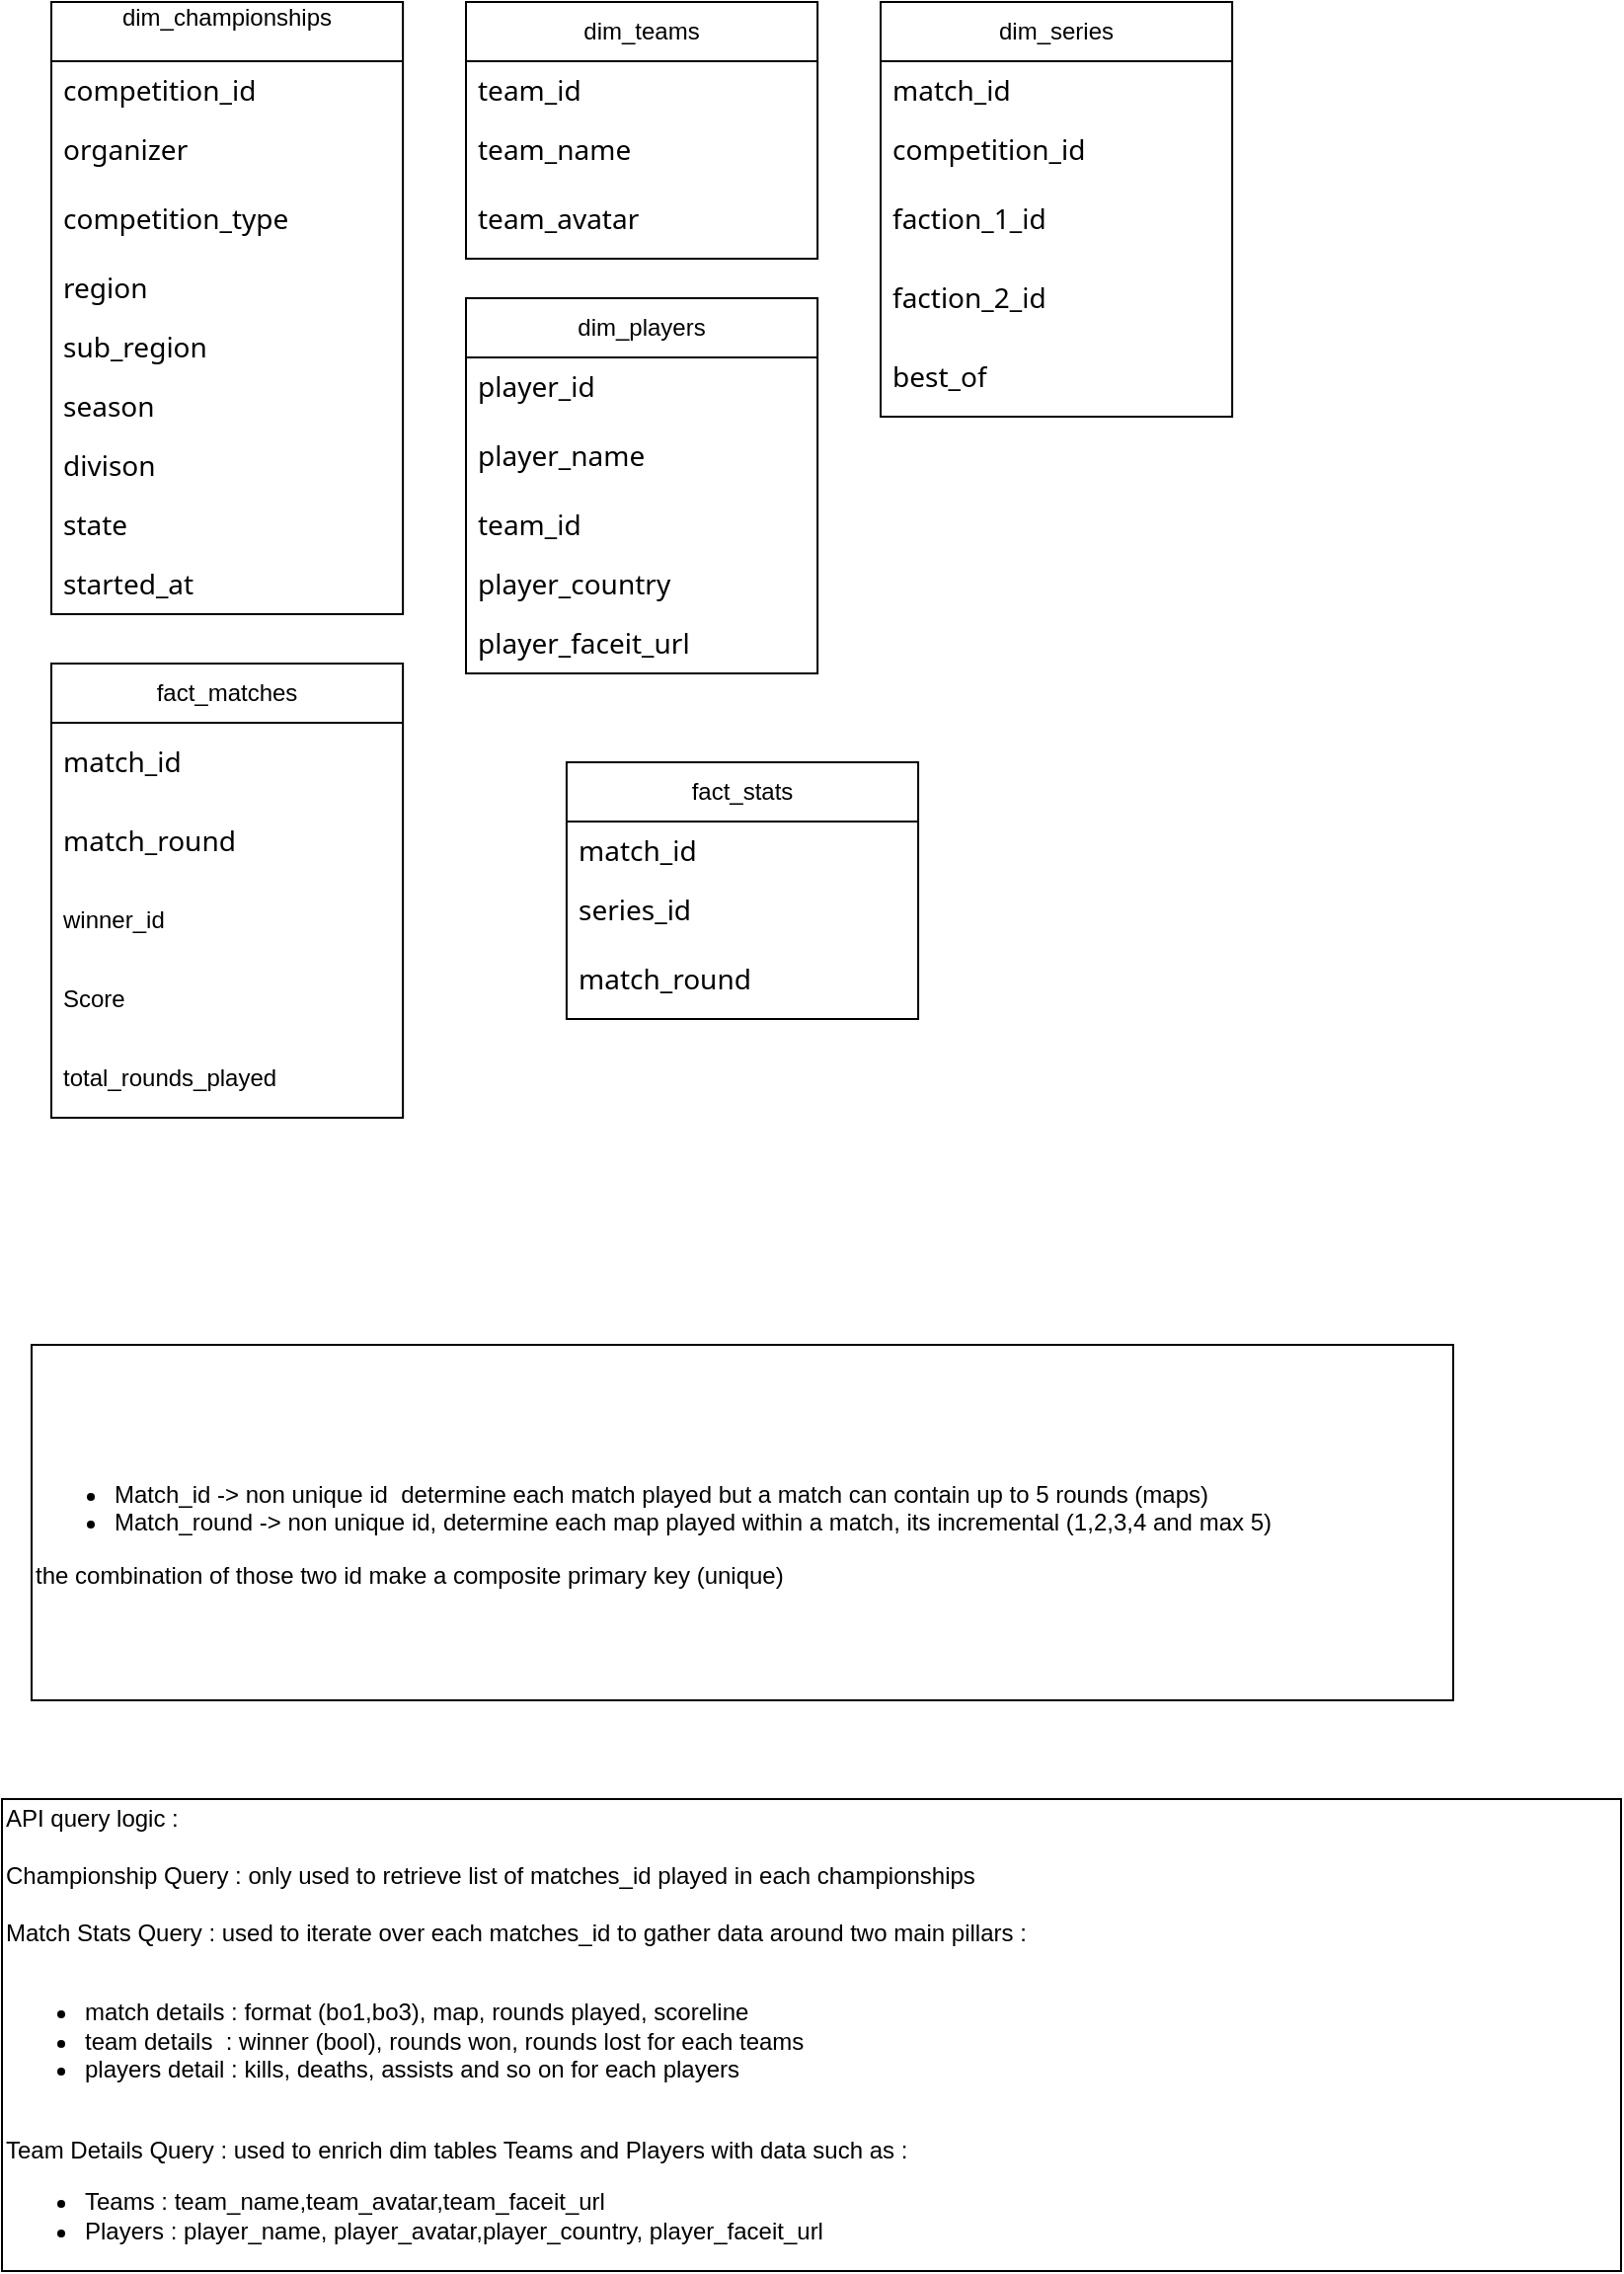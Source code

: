 <mxfile version="28.0.7">
  <diagram name="Page-1" id="d9HqZ03SX1EYeeWls_Qq">
    <mxGraphModel dx="1042" dy="527" grid="1" gridSize="10" guides="1" tooltips="1" connect="1" arrows="1" fold="1" page="1" pageScale="1" pageWidth="827" pageHeight="1169" math="0" shadow="0">
      <root>
        <mxCell id="0" />
        <mxCell id="1" parent="0" />
        <mxCell id="qqcUrbFprioC642Xm6ZQ-74" value="dim_championships&lt;div&gt;&lt;br&gt;&lt;/div&gt;" style="swimlane;fontStyle=0;childLayout=stackLayout;horizontal=1;startSize=30;horizontalStack=0;resizeParent=1;resizeParentMax=0;resizeLast=0;collapsible=1;marginBottom=0;whiteSpace=wrap;html=1;" parent="1" vertex="1">
          <mxGeometry x="30" y="20" width="178.06" height="310" as="geometry" />
        </mxCell>
        <mxCell id="qqcUrbFprioC642Xm6ZQ-75" value="&lt;div style=&quot;text-align: right;&quot;&gt;&lt;font face=&quot;Segoe WPC, Segoe UI, sans-serif&quot;&gt;&lt;span style=&quot;font-size: 14px;&quot;&gt;&lt;span style=&quot;background-color: transparent;&quot;&gt;competition_id&lt;/span&gt;&lt;span style=&quot;background-color: transparent; white-space: pre;&quot;&gt;&#x9;&lt;/span&gt;&lt;/span&gt;&lt;/font&gt;&lt;/div&gt;" style="text;strokeColor=none;fillColor=none;align=left;verticalAlign=middle;spacingLeft=4;spacingRight=4;overflow=hidden;points=[[0,0.5],[1,0.5]];portConstraint=eastwest;rotatable=0;whiteSpace=wrap;html=1;" parent="qqcUrbFprioC642Xm6ZQ-74" vertex="1">
          <mxGeometry y="30" width="178.06" height="30" as="geometry" />
        </mxCell>
        <mxCell id="qqcUrbFprioC642Xm6ZQ-76" value="&lt;span style=&quot;font-family: &amp;quot;Segoe WPC&amp;quot;, &amp;quot;Segoe UI&amp;quot;, sans-serif; font-size: 14px; text-align: right; background-color: transparent;&quot;&gt;organizer&lt;/span&gt;&lt;span style=&quot;font-family: &amp;quot;Segoe WPC&amp;quot;, &amp;quot;Segoe UI&amp;quot;, sans-serif; font-size: 14px; text-align: right; background-color: transparent; white-space: pre;&quot;&gt;&#x9;&lt;/span&gt;" style="text;strokeColor=none;fillColor=none;align=left;verticalAlign=middle;spacingLeft=4;spacingRight=4;overflow=hidden;points=[[0,0.5],[1,0.5]];portConstraint=eastwest;rotatable=0;whiteSpace=wrap;html=1;" parent="qqcUrbFprioC642Xm6ZQ-74" vertex="1">
          <mxGeometry y="60" width="178.06" height="30" as="geometry" />
        </mxCell>
        <mxCell id="qqcUrbFprioC642Xm6ZQ-77" value="&lt;span style=&quot;background-color: transparent; font-family: &amp;quot;Segoe WPC&amp;quot;, &amp;quot;Segoe UI&amp;quot;, sans-serif; font-size: 14px; text-align: right;&quot;&gt;competition_type&lt;/span&gt;&lt;span style=&quot;background-color: transparent; font-family: &amp;quot;Segoe WPC&amp;quot;, &amp;quot;Segoe UI&amp;quot;, sans-serif; font-size: 14px; text-align: right; white-space: pre;&quot;&gt;&#x9;&lt;/span&gt;" style="text;strokeColor=none;fillColor=none;align=left;verticalAlign=middle;spacingLeft=4;spacingRight=4;overflow=hidden;points=[[0,0.5],[1,0.5]];portConstraint=eastwest;rotatable=0;whiteSpace=wrap;html=1;" parent="qqcUrbFprioC642Xm6ZQ-74" vertex="1">
          <mxGeometry y="90" width="178.06" height="40" as="geometry" />
        </mxCell>
        <mxCell id="qqcUrbFprioC642Xm6ZQ-82" value="&lt;div style=&quot;text-align: right;&quot;&gt;&lt;span style=&quot;background-color: transparent; color: light-dark(rgb(0, 0, 0), rgb(255, 255, 255)); font-size: 14px;&quot;&gt;&lt;font face=&quot;Segoe WPC, Segoe UI, sans-serif&quot;&gt;region&lt;/font&gt;&lt;/span&gt;&lt;/div&gt;" style="text;strokeColor=none;fillColor=none;align=left;verticalAlign=middle;spacingLeft=4;spacingRight=4;overflow=hidden;points=[[0,0.5],[1,0.5]];portConstraint=eastwest;rotatable=0;whiteSpace=wrap;html=1;" parent="qqcUrbFprioC642Xm6ZQ-74" vertex="1">
          <mxGeometry y="130" width="178.06" height="30" as="geometry" />
        </mxCell>
        <mxCell id="qqcUrbFprioC642Xm6ZQ-83" value="&lt;div style=&quot;text-align: right;&quot;&gt;&lt;span style=&quot;background-color: transparent; color: light-dark(rgb(0, 0, 0), rgb(255, 255, 255)); font-size: 14px;&quot;&gt;&lt;font face=&quot;Segoe WPC, Segoe UI, sans-serif&quot;&gt;sub_region&lt;/font&gt;&lt;/span&gt;&lt;/div&gt;" style="text;strokeColor=none;fillColor=none;align=left;verticalAlign=middle;spacingLeft=4;spacingRight=4;overflow=hidden;points=[[0,0.5],[1,0.5]];portConstraint=eastwest;rotatable=0;whiteSpace=wrap;html=1;" parent="qqcUrbFprioC642Xm6ZQ-74" vertex="1">
          <mxGeometry y="160" width="178.06" height="30" as="geometry" />
        </mxCell>
        <mxCell id="qqcUrbFprioC642Xm6ZQ-84" value="&lt;div style=&quot;text-align: right;&quot;&gt;&lt;span style=&quot;background-color: transparent; color: light-dark(rgb(0, 0, 0), rgb(255, 255, 255)); font-size: 14px;&quot;&gt;&lt;font face=&quot;Segoe WPC, Segoe UI, sans-serif&quot;&gt;season&lt;/font&gt;&lt;/span&gt;&lt;/div&gt;" style="text;strokeColor=none;fillColor=none;align=left;verticalAlign=middle;spacingLeft=4;spacingRight=4;overflow=hidden;points=[[0,0.5],[1,0.5]];portConstraint=eastwest;rotatable=0;whiteSpace=wrap;html=1;" parent="qqcUrbFprioC642Xm6ZQ-74" vertex="1">
          <mxGeometry y="190" width="178.06" height="30" as="geometry" />
        </mxCell>
        <mxCell id="qqcUrbFprioC642Xm6ZQ-85" value="&lt;div style=&quot;text-align: right;&quot;&gt;&lt;span style=&quot;background-color: transparent; color: light-dark(rgb(0, 0, 0), rgb(255, 255, 255)); font-size: 14px;&quot;&gt;&lt;font face=&quot;Segoe WPC, Segoe UI, sans-serif&quot;&gt;divison&lt;/font&gt;&lt;/span&gt;&lt;/div&gt;" style="text;strokeColor=none;fillColor=none;align=left;verticalAlign=middle;spacingLeft=4;spacingRight=4;overflow=hidden;points=[[0,0.5],[1,0.5]];portConstraint=eastwest;rotatable=0;whiteSpace=wrap;html=1;" parent="qqcUrbFprioC642Xm6ZQ-74" vertex="1">
          <mxGeometry y="220" width="178.06" height="30" as="geometry" />
        </mxCell>
        <mxCell id="qqcUrbFprioC642Xm6ZQ-86" value="&lt;div style=&quot;text-align: right;&quot;&gt;&lt;span style=&quot;background-color: transparent; color: light-dark(rgb(0, 0, 0), rgb(255, 255, 255)); font-size: 14px;&quot;&gt;&lt;font face=&quot;Segoe WPC, Segoe UI, sans-serif&quot;&gt;state&lt;/font&gt;&lt;/span&gt;&lt;/div&gt;" style="text;strokeColor=none;fillColor=none;align=left;verticalAlign=middle;spacingLeft=4;spacingRight=4;overflow=hidden;points=[[0,0.5],[1,0.5]];portConstraint=eastwest;rotatable=0;whiteSpace=wrap;html=1;" parent="qqcUrbFprioC642Xm6ZQ-74" vertex="1">
          <mxGeometry y="250" width="178.06" height="30" as="geometry" />
        </mxCell>
        <mxCell id="qqcUrbFprioC642Xm6ZQ-87" value="&lt;div style=&quot;text-align: right;&quot;&gt;&lt;span style=&quot;background-color: transparent; color: light-dark(rgb(0, 0, 0), rgb(255, 255, 255)); font-size: 14px;&quot;&gt;&lt;font face=&quot;Segoe WPC, Segoe UI, sans-serif&quot;&gt;started_at&lt;/font&gt;&lt;/span&gt;&lt;/div&gt;" style="text;strokeColor=none;fillColor=none;align=left;verticalAlign=middle;spacingLeft=4;spacingRight=4;overflow=hidden;points=[[0,0.5],[1,0.5]];portConstraint=eastwest;rotatable=0;whiteSpace=wrap;html=1;" parent="qqcUrbFprioC642Xm6ZQ-74" vertex="1">
          <mxGeometry y="280" width="178.06" height="30" as="geometry" />
        </mxCell>
        <mxCell id="qqcUrbFprioC642Xm6ZQ-88" value="&lt;div&gt;dim_teams&lt;/div&gt;" style="swimlane;fontStyle=0;childLayout=stackLayout;horizontal=1;startSize=30;horizontalStack=0;resizeParent=1;resizeParentMax=0;resizeLast=0;collapsible=1;marginBottom=0;whiteSpace=wrap;html=1;" parent="1" vertex="1">
          <mxGeometry x="240" y="20" width="178.06" height="130" as="geometry" />
        </mxCell>
        <mxCell id="qqcUrbFprioC642Xm6ZQ-89" value="&lt;div style=&quot;text-align: right;&quot;&gt;&lt;font face=&quot;Segoe WPC, Segoe UI, sans-serif&quot;&gt;&lt;span style=&quot;font-size: 14px;&quot;&gt;team_id&lt;/span&gt;&lt;/font&gt;&lt;/div&gt;" style="text;strokeColor=none;fillColor=none;align=left;verticalAlign=middle;spacingLeft=4;spacingRight=4;overflow=hidden;points=[[0,0.5],[1,0.5]];portConstraint=eastwest;rotatable=0;whiteSpace=wrap;html=1;" parent="qqcUrbFprioC642Xm6ZQ-88" vertex="1">
          <mxGeometry y="30" width="178.06" height="30" as="geometry" />
        </mxCell>
        <mxCell id="qqcUrbFprioC642Xm6ZQ-90" value="&lt;div style=&quot;text-align: right;&quot;&gt;&lt;span style=&quot;background-color: transparent; color: light-dark(rgb(0, 0, 0), rgb(255, 255, 255)); font-size: 14px;&quot;&gt;&lt;font face=&quot;Segoe WPC, Segoe UI, sans-serif&quot;&gt;team_name&lt;/font&gt;&lt;/span&gt;&lt;/div&gt;" style="text;strokeColor=none;fillColor=none;align=left;verticalAlign=middle;spacingLeft=4;spacingRight=4;overflow=hidden;points=[[0,0.5],[1,0.5]];portConstraint=eastwest;rotatable=0;whiteSpace=wrap;html=1;" parent="qqcUrbFprioC642Xm6ZQ-88" vertex="1">
          <mxGeometry y="60" width="178.06" height="30" as="geometry" />
        </mxCell>
        <mxCell id="qqcUrbFprioC642Xm6ZQ-91" value="&lt;div style=&quot;text-align: right;&quot;&gt;&lt;span style=&quot;background-color: transparent; color: light-dark(rgb(0, 0, 0), rgb(255, 255, 255)); font-size: 14px;&quot;&gt;&lt;font face=&quot;Segoe WPC, Segoe UI, sans-serif&quot;&gt;team_avatar&lt;/font&gt;&lt;/span&gt;&lt;/div&gt;" style="text;strokeColor=none;fillColor=none;align=left;verticalAlign=middle;spacingLeft=4;spacingRight=4;overflow=hidden;points=[[0,0.5],[1,0.5]];portConstraint=eastwest;rotatable=0;whiteSpace=wrap;html=1;" parent="qqcUrbFprioC642Xm6ZQ-88" vertex="1">
          <mxGeometry y="90" width="178.06" height="40" as="geometry" />
        </mxCell>
        <mxCell id="qqcUrbFprioC642Xm6ZQ-98" value="&lt;div&gt;dim_players&lt;/div&gt;" style="swimlane;fontStyle=0;childLayout=stackLayout;horizontal=1;startSize=30;horizontalStack=0;resizeParent=1;resizeParentMax=0;resizeLast=0;collapsible=1;marginBottom=0;whiteSpace=wrap;html=1;" parent="1" vertex="1">
          <mxGeometry x="240" y="170" width="178.06" height="190" as="geometry" />
        </mxCell>
        <mxCell id="qqcUrbFprioC642Xm6ZQ-100" value="&lt;div style=&quot;text-align: right;&quot;&gt;&lt;span style=&quot;background-color: transparent; color: light-dark(rgb(0, 0, 0), rgb(255, 255, 255)); font-size: 14px;&quot;&gt;&lt;font face=&quot;Segoe WPC, Segoe UI, sans-serif&quot;&gt;player_id&lt;/font&gt;&lt;/span&gt;&lt;/div&gt;" style="text;strokeColor=none;fillColor=none;align=left;verticalAlign=middle;spacingLeft=4;spacingRight=4;overflow=hidden;points=[[0,0.5],[1,0.5]];portConstraint=eastwest;rotatable=0;whiteSpace=wrap;html=1;" parent="qqcUrbFprioC642Xm6ZQ-98" vertex="1">
          <mxGeometry y="30" width="178.06" height="30" as="geometry" />
        </mxCell>
        <mxCell id="qqcUrbFprioC642Xm6ZQ-101" value="&lt;div style=&quot;text-align: right;&quot;&gt;&lt;span style=&quot;background-color: transparent; color: light-dark(rgb(0, 0, 0), rgb(255, 255, 255)); font-size: 14px;&quot;&gt;&lt;font face=&quot;Segoe WPC, Segoe UI, sans-serif&quot;&gt;player_name&lt;/font&gt;&lt;/span&gt;&lt;/div&gt;" style="text;strokeColor=none;fillColor=none;align=left;verticalAlign=middle;spacingLeft=4;spacingRight=4;overflow=hidden;points=[[0,0.5],[1,0.5]];portConstraint=eastwest;rotatable=0;whiteSpace=wrap;html=1;" parent="qqcUrbFprioC642Xm6ZQ-98" vertex="1">
          <mxGeometry y="60" width="178.06" height="40" as="geometry" />
        </mxCell>
        <mxCell id="qqcUrbFprioC642Xm6ZQ-99" value="&lt;div style=&quot;text-align: right;&quot;&gt;&lt;font face=&quot;Segoe WPC, Segoe UI, sans-serif&quot;&gt;&lt;span style=&quot;font-size: 14px;&quot;&gt;team_id&lt;/span&gt;&lt;/font&gt;&lt;/div&gt;" style="text;strokeColor=none;fillColor=none;align=left;verticalAlign=middle;spacingLeft=4;spacingRight=4;overflow=hidden;points=[[0,0.5],[1,0.5]];portConstraint=eastwest;rotatable=0;whiteSpace=wrap;html=1;" parent="qqcUrbFprioC642Xm6ZQ-98" vertex="1">
          <mxGeometry y="100" width="178.06" height="30" as="geometry" />
        </mxCell>
        <mxCell id="qqcUrbFprioC642Xm6ZQ-102" value="&lt;div style=&quot;text-align: right;&quot;&gt;&lt;font face=&quot;Segoe WPC, Segoe UI, sans-serif&quot;&gt;&lt;span style=&quot;font-size: 14px;&quot;&gt;player_country&lt;/span&gt;&lt;/font&gt;&lt;/div&gt;" style="text;strokeColor=none;fillColor=none;align=left;verticalAlign=middle;spacingLeft=4;spacingRight=4;overflow=hidden;points=[[0,0.5],[1,0.5]];portConstraint=eastwest;rotatable=0;whiteSpace=wrap;html=1;" parent="qqcUrbFprioC642Xm6ZQ-98" vertex="1">
          <mxGeometry y="130" width="178.06" height="30" as="geometry" />
        </mxCell>
        <mxCell id="qqcUrbFprioC642Xm6ZQ-103" value="&lt;div style=&quot;text-align: right;&quot;&gt;&lt;font face=&quot;Segoe WPC, Segoe UI, sans-serif&quot;&gt;&lt;span style=&quot;font-size: 14px;&quot;&gt;player_faceit_url&lt;/span&gt;&lt;/font&gt;&lt;/div&gt;" style="text;strokeColor=none;fillColor=none;align=left;verticalAlign=middle;spacingLeft=4;spacingRight=4;overflow=hidden;points=[[0,0.5],[1,0.5]];portConstraint=eastwest;rotatable=0;whiteSpace=wrap;html=1;" parent="qqcUrbFprioC642Xm6ZQ-98" vertex="1">
          <mxGeometry y="160" width="178.06" height="30" as="geometry" />
        </mxCell>
        <mxCell id="qqcUrbFprioC642Xm6ZQ-104" value="&lt;div&gt;dim_series&lt;/div&gt;" style="swimlane;fontStyle=0;childLayout=stackLayout;horizontal=1;startSize=30;horizontalStack=0;resizeParent=1;resizeParentMax=0;resizeLast=0;collapsible=1;marginBottom=0;whiteSpace=wrap;html=1;" parent="1" vertex="1">
          <mxGeometry x="450" y="20" width="178.06" height="210" as="geometry" />
        </mxCell>
        <mxCell id="qqcUrbFprioC642Xm6ZQ-105" value="&lt;div style=&quot;text-align: right;&quot;&gt;&lt;font face=&quot;Segoe WPC, Segoe UI, sans-serif&quot;&gt;&lt;span style=&quot;font-size: 14px;&quot;&gt;match_id&lt;/span&gt;&lt;/font&gt;&lt;/div&gt;" style="text;strokeColor=none;fillColor=none;align=left;verticalAlign=middle;spacingLeft=4;spacingRight=4;overflow=hidden;points=[[0,0.5],[1,0.5]];portConstraint=eastwest;rotatable=0;whiteSpace=wrap;html=1;" parent="qqcUrbFprioC642Xm6ZQ-104" vertex="1">
          <mxGeometry y="30" width="178.06" height="30" as="geometry" />
        </mxCell>
        <mxCell id="qqcUrbFprioC642Xm6ZQ-106" value="&lt;div style=&quot;text-align: right;&quot;&gt;&lt;span style=&quot;background-color: transparent; color: light-dark(rgb(0, 0, 0), rgb(255, 255, 255)); font-size: 14px;&quot;&gt;&lt;font face=&quot;Segoe WPC, Segoe UI, sans-serif&quot;&gt;competition_id&lt;/font&gt;&lt;/span&gt;&lt;/div&gt;" style="text;strokeColor=none;fillColor=none;align=left;verticalAlign=middle;spacingLeft=4;spacingRight=4;overflow=hidden;points=[[0,0.5],[1,0.5]];portConstraint=eastwest;rotatable=0;whiteSpace=wrap;html=1;" parent="qqcUrbFprioC642Xm6ZQ-104" vertex="1">
          <mxGeometry y="60" width="178.06" height="30" as="geometry" />
        </mxCell>
        <mxCell id="qqcUrbFprioC642Xm6ZQ-107" value="&lt;div style=&quot;text-align: right;&quot;&gt;&lt;span style=&quot;background-color: transparent; color: light-dark(rgb(0, 0, 0), rgb(255, 255, 255)); font-size: 14px;&quot;&gt;&lt;font face=&quot;Segoe WPC, Segoe UI, sans-serif&quot;&gt;faction_1_id&lt;/font&gt;&lt;/span&gt;&lt;/div&gt;" style="text;strokeColor=none;fillColor=none;align=left;verticalAlign=middle;spacingLeft=4;spacingRight=4;overflow=hidden;points=[[0,0.5],[1,0.5]];portConstraint=eastwest;rotatable=0;whiteSpace=wrap;html=1;" parent="qqcUrbFprioC642Xm6ZQ-104" vertex="1">
          <mxGeometry y="90" width="178.06" height="40" as="geometry" />
        </mxCell>
        <mxCell id="qqcUrbFprioC642Xm6ZQ-108" value="&lt;div style=&quot;text-align: right;&quot;&gt;&lt;span style=&quot;background-color: transparent; color: light-dark(rgb(0, 0, 0), rgb(255, 255, 255)); font-size: 14px;&quot;&gt;&lt;font face=&quot;Segoe WPC, Segoe UI, sans-serif&quot;&gt;faction_2_id&lt;/font&gt;&lt;/span&gt;&lt;/div&gt;" style="text;strokeColor=none;fillColor=none;align=left;verticalAlign=middle;spacingLeft=4;spacingRight=4;overflow=hidden;points=[[0,0.5],[1,0.5]];portConstraint=eastwest;rotatable=0;whiteSpace=wrap;html=1;" parent="qqcUrbFprioC642Xm6ZQ-104" vertex="1">
          <mxGeometry y="130" width="178.06" height="40" as="geometry" />
        </mxCell>
        <mxCell id="qqcUrbFprioC642Xm6ZQ-109" value="&lt;div style=&quot;text-align: right;&quot;&gt;&lt;span style=&quot;background-color: transparent; color: light-dark(rgb(0, 0, 0), rgb(255, 255, 255)); font-size: 14px;&quot;&gt;&lt;font face=&quot;Segoe WPC, Segoe UI, sans-serif&quot;&gt;best_of&lt;/font&gt;&lt;/span&gt;&lt;/div&gt;" style="text;strokeColor=none;fillColor=none;align=left;verticalAlign=middle;spacingLeft=4;spacingRight=4;overflow=hidden;points=[[0,0.5],[1,0.5]];portConstraint=eastwest;rotatable=0;whiteSpace=wrap;html=1;" parent="qqcUrbFprioC642Xm6ZQ-104" vertex="1">
          <mxGeometry y="170" width="178.06" height="40" as="geometry" />
        </mxCell>
        <mxCell id="qqcUrbFprioC642Xm6ZQ-110" value="&lt;div&gt;fact_matches&lt;/div&gt;" style="swimlane;fontStyle=0;childLayout=stackLayout;horizontal=1;startSize=30;horizontalStack=0;resizeParent=1;resizeParentMax=0;resizeLast=0;collapsible=1;marginBottom=0;whiteSpace=wrap;html=1;" parent="1" vertex="1">
          <mxGeometry x="30" y="355" width="178.06" height="230" as="geometry" />
        </mxCell>
        <mxCell id="qqcUrbFprioC642Xm6ZQ-113" value="&lt;div style=&quot;text-align: right;&quot;&gt;&lt;span style=&quot;background-color: transparent; color: light-dark(rgb(0, 0, 0), rgb(255, 255, 255)); font-size: 14px;&quot;&gt;&lt;font face=&quot;Segoe WPC, Segoe UI, sans-serif&quot;&gt;match_id&lt;/font&gt;&lt;/span&gt;&lt;/div&gt;" style="text;strokeColor=none;fillColor=none;align=left;verticalAlign=middle;spacingLeft=4;spacingRight=4;overflow=hidden;points=[[0,0.5],[1,0.5]];portConstraint=eastwest;rotatable=0;whiteSpace=wrap;html=1;" parent="qqcUrbFprioC642Xm6ZQ-110" vertex="1">
          <mxGeometry y="30" width="178.06" height="40" as="geometry" />
        </mxCell>
        <mxCell id="qqcUrbFprioC642Xm6ZQ-120" value="&lt;div style=&quot;text-align: right;&quot;&gt;&lt;span style=&quot;background-color: transparent; color: light-dark(rgb(0, 0, 0), rgb(255, 255, 255)); font-size: 14px;&quot;&gt;&lt;font face=&quot;Segoe WPC, Segoe UI, sans-serif&quot;&gt;match_round&lt;/font&gt;&lt;/span&gt;&lt;/div&gt;" style="text;strokeColor=none;fillColor=none;align=left;verticalAlign=middle;spacingLeft=4;spacingRight=4;overflow=hidden;points=[[0,0.5],[1,0.5]];portConstraint=eastwest;rotatable=0;whiteSpace=wrap;html=1;" parent="qqcUrbFprioC642Xm6ZQ-110" vertex="1">
          <mxGeometry y="70" width="178.06" height="40" as="geometry" />
        </mxCell>
        <mxCell id="qqcUrbFprioC642Xm6ZQ-121" value="&lt;div style=&quot;text-align: right;&quot;&gt;winner_id&lt;/div&gt;" style="text;strokeColor=none;fillColor=none;align=left;verticalAlign=middle;spacingLeft=4;spacingRight=4;overflow=hidden;points=[[0,0.5],[1,0.5]];portConstraint=eastwest;rotatable=0;whiteSpace=wrap;html=1;" parent="qqcUrbFprioC642Xm6ZQ-110" vertex="1">
          <mxGeometry y="110" width="178.06" height="40" as="geometry" />
        </mxCell>
        <mxCell id="qqcUrbFprioC642Xm6ZQ-125" value="&lt;div style=&quot;text-align: right;&quot;&gt;Score&lt;/div&gt;" style="text;strokeColor=none;fillColor=none;align=left;verticalAlign=middle;spacingLeft=4;spacingRight=4;overflow=hidden;points=[[0,0.5],[1,0.5]];portConstraint=eastwest;rotatable=0;whiteSpace=wrap;html=1;" parent="qqcUrbFprioC642Xm6ZQ-110" vertex="1">
          <mxGeometry y="150" width="178.06" height="40" as="geometry" />
        </mxCell>
        <mxCell id="qqcUrbFprioC642Xm6ZQ-126" value="&lt;div style=&quot;text-align: right;&quot;&gt;total_rounds_played&lt;/div&gt;" style="text;strokeColor=none;fillColor=none;align=left;verticalAlign=middle;spacingLeft=4;spacingRight=4;overflow=hidden;points=[[0,0.5],[1,0.5]];portConstraint=eastwest;rotatable=0;whiteSpace=wrap;html=1;" parent="qqcUrbFprioC642Xm6ZQ-110" vertex="1">
          <mxGeometry y="190" width="178.06" height="40" as="geometry" />
        </mxCell>
        <mxCell id="qqcUrbFprioC642Xm6ZQ-116" value="&lt;div&gt;fact_stats&lt;/div&gt;" style="swimlane;fontStyle=0;childLayout=stackLayout;horizontal=1;startSize=30;horizontalStack=0;resizeParent=1;resizeParentMax=0;resizeLast=0;collapsible=1;marginBottom=0;whiteSpace=wrap;html=1;" parent="1" vertex="1">
          <mxGeometry x="290.97" y="405" width="178.06" height="130" as="geometry" />
        </mxCell>
        <mxCell id="qqcUrbFprioC642Xm6ZQ-117" value="&lt;div style=&quot;text-align: right;&quot;&gt;&lt;font face=&quot;Segoe WPC, Segoe UI, sans-serif&quot;&gt;&lt;span style=&quot;font-size: 14px;&quot;&gt;match_id&lt;/span&gt;&lt;/font&gt;&lt;/div&gt;" style="text;strokeColor=none;fillColor=none;align=left;verticalAlign=middle;spacingLeft=4;spacingRight=4;overflow=hidden;points=[[0,0.5],[1,0.5]];portConstraint=eastwest;rotatable=0;whiteSpace=wrap;html=1;" parent="qqcUrbFprioC642Xm6ZQ-116" vertex="1">
          <mxGeometry y="30" width="178.06" height="30" as="geometry" />
        </mxCell>
        <mxCell id="qqcUrbFprioC642Xm6ZQ-118" value="&lt;div style=&quot;text-align: right;&quot;&gt;&lt;span style=&quot;background-color: transparent; color: light-dark(rgb(0, 0, 0), rgb(255, 255, 255)); font-size: 14px;&quot;&gt;&lt;font face=&quot;Segoe WPC, Segoe UI, sans-serif&quot;&gt;series_id&lt;/font&gt;&lt;/span&gt;&lt;/div&gt;" style="text;strokeColor=none;fillColor=none;align=left;verticalAlign=middle;spacingLeft=4;spacingRight=4;overflow=hidden;points=[[0,0.5],[1,0.5]];portConstraint=eastwest;rotatable=0;whiteSpace=wrap;html=1;" parent="qqcUrbFprioC642Xm6ZQ-116" vertex="1">
          <mxGeometry y="60" width="178.06" height="30" as="geometry" />
        </mxCell>
        <mxCell id="qqcUrbFprioC642Xm6ZQ-119" value="&lt;div style=&quot;text-align: right;&quot;&gt;&lt;span style=&quot;background-color: transparent; color: light-dark(rgb(0, 0, 0), rgb(255, 255, 255)); font-size: 14px;&quot;&gt;&lt;font face=&quot;Segoe WPC, Segoe UI, sans-serif&quot;&gt;match_round&lt;/font&gt;&lt;/span&gt;&lt;/div&gt;" style="text;strokeColor=none;fillColor=none;align=left;verticalAlign=middle;spacingLeft=4;spacingRight=4;overflow=hidden;points=[[0,0.5],[1,0.5]];portConstraint=eastwest;rotatable=0;whiteSpace=wrap;html=1;" parent="qqcUrbFprioC642Xm6ZQ-116" vertex="1">
          <mxGeometry y="90" width="178.06" height="40" as="geometry" />
        </mxCell>
        <mxCell id="qqcUrbFprioC642Xm6ZQ-123" value="API query logic :&amp;nbsp;&lt;div&gt;&lt;br&gt;&lt;/div&gt;&lt;div&gt;Championship Query : only used to retrieve list of matches_id played in each championships&lt;br&gt;&lt;br&gt;Match Stats Query : used to iterate over each matches_id to gather data around two main pillars :&amp;nbsp;&lt;/div&gt;&lt;div&gt;&lt;br&gt;&lt;/div&gt;&lt;div&gt;&lt;ul&gt;&lt;li&gt;match details : format (bo1,bo3), map, rounds played, scoreline&lt;/li&gt;&lt;li&gt;team details&amp;nbsp; : winner (bool), rounds won, rounds lost for each teams&lt;/li&gt;&lt;li&gt;players detail : kills, deaths, assists and so on for each players&lt;/li&gt;&lt;/ul&gt;&lt;/div&gt;&lt;div&gt;&lt;br&gt;&lt;/div&gt;&lt;div&gt;Team Details Query : used to enrich dim tables Teams and Players with data such as :&amp;nbsp;&lt;/div&gt;&lt;div&gt;&lt;ul&gt;&lt;li&gt;Teams : team_name,team_avatar,team_faceit_url&lt;/li&gt;&lt;li&gt;Players : player_name, player_avatar,player_country, player_faceit_url&lt;/li&gt;&lt;/ul&gt;&lt;/div&gt;" style="rounded=0;whiteSpace=wrap;html=1;align=left;" parent="1" vertex="1">
          <mxGeometry x="5" y="930" width="820" height="239" as="geometry" />
        </mxCell>
        <mxCell id="qqcUrbFprioC642Xm6ZQ-124" value="&lt;ul&gt;&lt;li&gt;&lt;span style=&quot;background-color: transparent; color: light-dark(rgb(0, 0, 0), rgb(255, 255, 255));&quot;&gt;Match_id -&amp;gt; non unique id&amp;nbsp; determine each match played but a match can contain up to 5 rounds (maps)&lt;/span&gt;&lt;/li&gt;&lt;li&gt;&lt;span style=&quot;background-color: transparent; color: light-dark(rgb(0, 0, 0), rgb(255, 255, 255));&quot;&gt;Match_round -&amp;gt; non unique id, determine each map played within a match, its incremental (1,2,3,4 and max 5)&lt;/span&gt;&lt;/li&gt;&lt;/ul&gt;&lt;div&gt;the combination of those two id make a composite primary key (unique)&lt;/div&gt;" style="rounded=0;whiteSpace=wrap;html=1;align=left;" parent="1" vertex="1">
          <mxGeometry x="20" y="700" width="720" height="180" as="geometry" />
        </mxCell>
      </root>
    </mxGraphModel>
  </diagram>
</mxfile>
